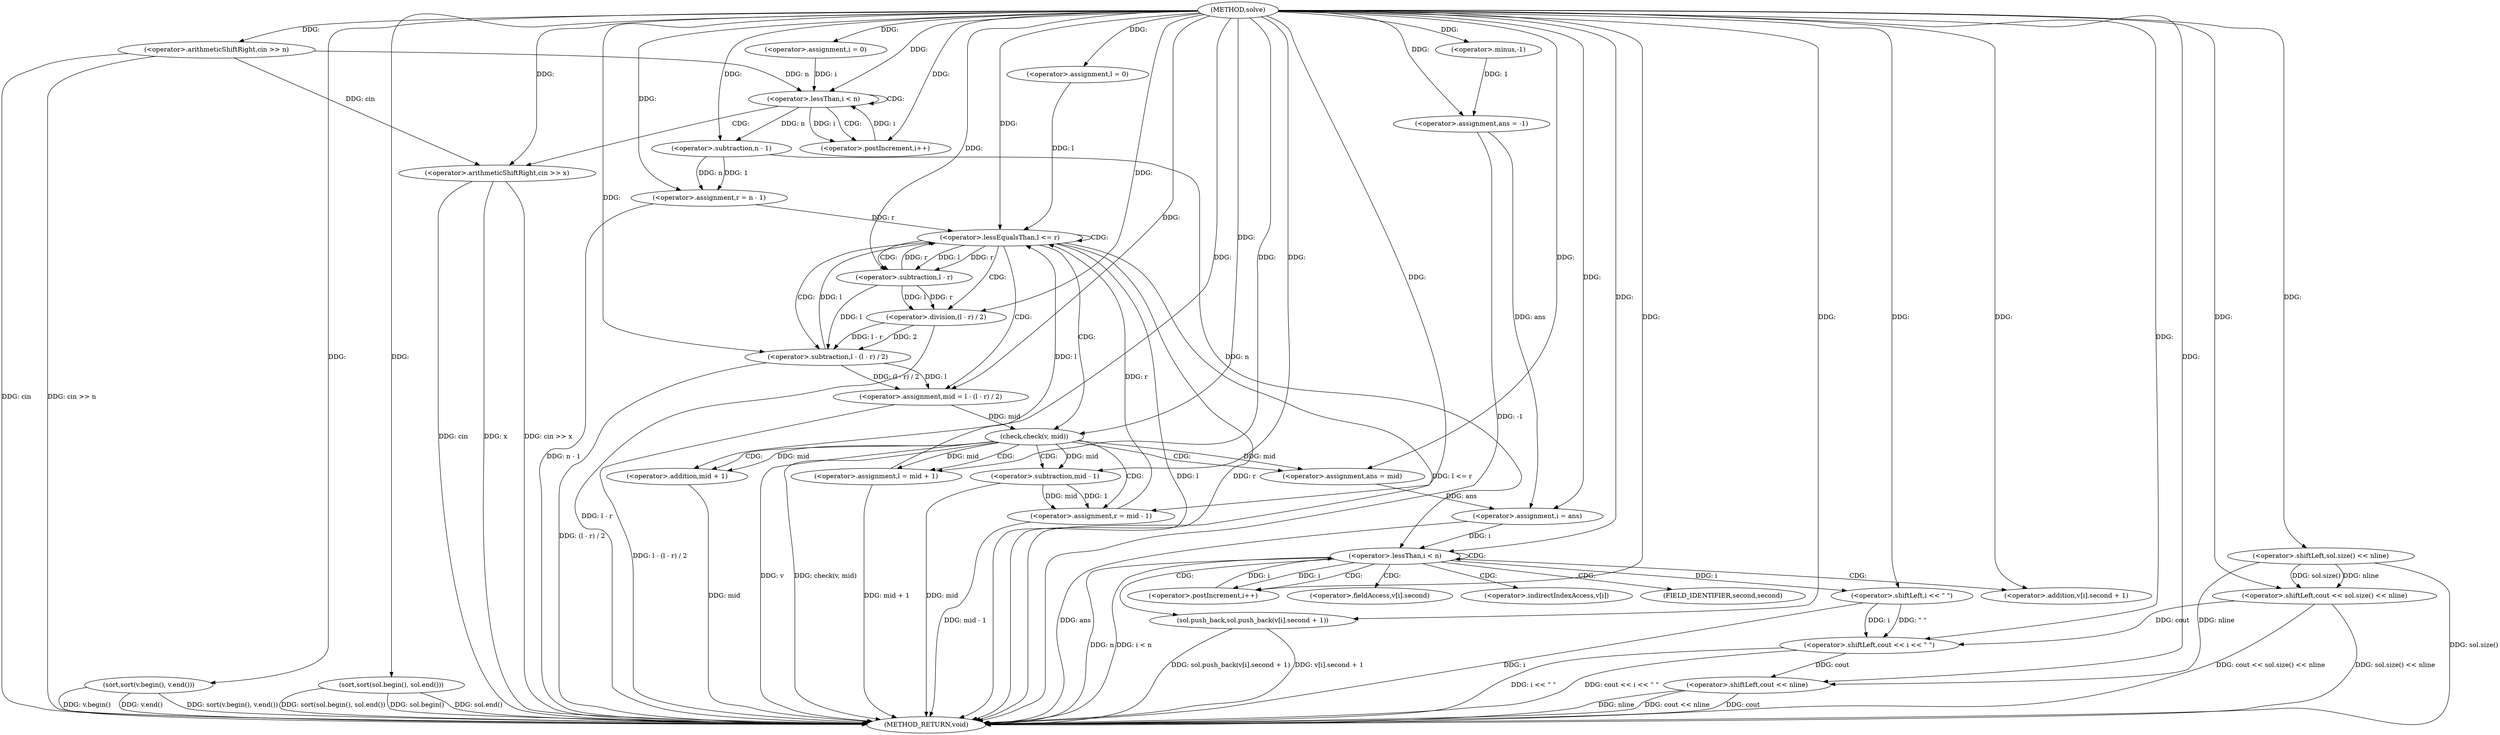 digraph "solve" {  
"1000150" [label = "(METHOD,solve)" ]
"1000262" [label = "(METHOD_RETURN,void)" ]
"1000153" [label = "(<operator>.arithmeticShiftRight,cin >> n)" ]
"1000173" [label = "(sort,sort(v.begin(), v.end()))" ]
"1000177" [label = "(<operator>.assignment,l = 0)" ]
"1000181" [label = "(<operator>.assignment,r = n - 1)" ]
"1000188" [label = "(<operator>.assignment,ans = -1)" ]
"1000245" [label = "(sort,sort(sol.begin(), sol.end()))" ]
"1000248" [label = "(<operator>.shiftLeft,cout << sol.size() << nline)" ]
"1000254" [label = "(<operator>.shiftLeft,cout << i << \" \")" ]
"1000259" [label = "(<operator>.shiftLeft,cout << nline)" ]
"1000159" [label = "(<operator>.assignment,i = 0)" ]
"1000162" [label = "(<operator>.lessThan,i < n)" ]
"1000165" [label = "(<operator>.postIncrement,i++)" ]
"1000193" [label = "(<operator>.lessEqualsThan,l <= r)" ]
"1000228" [label = "(<operator>.assignment,i = ans)" ]
"1000231" [label = "(<operator>.lessThan,i < n)" ]
"1000234" [label = "(<operator>.postIncrement,i++)" ]
"1000169" [label = "(<operator>.arithmeticShiftRight,cin >> x)" ]
"1000183" [label = "(<operator>.subtraction,n - 1)" ]
"1000190" [label = "(<operator>.minus,-1)" ]
"1000197" [label = "(<operator>.assignment,mid = l - (l - r) / 2)" ]
"1000237" [label = "(sol.push_back,sol.push_back(v[i].second + 1))" ]
"1000250" [label = "(<operator>.shiftLeft,sol.size() << nline)" ]
"1000256" [label = "(<operator>.shiftLeft,i << \" \")" ]
"1000207" [label = "(check,check(v, mid))" ]
"1000199" [label = "(<operator>.subtraction,l - (l - r) / 2)" ]
"1000211" [label = "(<operator>.assignment,ans = mid)" ]
"1000214" [label = "(<operator>.assignment,r = mid - 1)" ]
"1000220" [label = "(<operator>.assignment,l = mid + 1)" ]
"1000238" [label = "(<operator>.addition,v[i].second + 1)" ]
"1000201" [label = "(<operator>.division,(l - r) / 2)" ]
"1000202" [label = "(<operator>.subtraction,l - r)" ]
"1000216" [label = "(<operator>.subtraction,mid - 1)" ]
"1000222" [label = "(<operator>.addition,mid + 1)" ]
"1000239" [label = "(<operator>.fieldAccess,v[i].second)" ]
"1000240" [label = "(<operator>.indirectIndexAccess,v[i])" ]
"1000243" [label = "(FIELD_IDENTIFIER,second,second)" ]
  "1000153" -> "1000262"  [ label = "DDG: cin"] 
  "1000153" -> "1000262"  [ label = "DDG: cin >> n"] 
  "1000173" -> "1000262"  [ label = "DDG: v.begin()"] 
  "1000173" -> "1000262"  [ label = "DDG: v.end()"] 
  "1000173" -> "1000262"  [ label = "DDG: sort(v.begin(), v.end())"] 
  "1000181" -> "1000262"  [ label = "DDG: n - 1"] 
  "1000188" -> "1000262"  [ label = "DDG: -1"] 
  "1000193" -> "1000262"  [ label = "DDG: l"] 
  "1000193" -> "1000262"  [ label = "DDG: r"] 
  "1000193" -> "1000262"  [ label = "DDG: l <= r"] 
  "1000228" -> "1000262"  [ label = "DDG: ans"] 
  "1000231" -> "1000262"  [ label = "DDG: n"] 
  "1000231" -> "1000262"  [ label = "DDG: i < n"] 
  "1000245" -> "1000262"  [ label = "DDG: sol.begin()"] 
  "1000245" -> "1000262"  [ label = "DDG: sol.end()"] 
  "1000245" -> "1000262"  [ label = "DDG: sort(sol.begin(), sol.end())"] 
  "1000250" -> "1000262"  [ label = "DDG: sol.size()"] 
  "1000248" -> "1000262"  [ label = "DDG: sol.size() << nline"] 
  "1000248" -> "1000262"  [ label = "DDG: cout << sol.size() << nline"] 
  "1000256" -> "1000262"  [ label = "DDG: i"] 
  "1000254" -> "1000262"  [ label = "DDG: i << \" \""] 
  "1000254" -> "1000262"  [ label = "DDG: cout << i << \" \""] 
  "1000259" -> "1000262"  [ label = "DDG: cout"] 
  "1000259" -> "1000262"  [ label = "DDG: nline"] 
  "1000259" -> "1000262"  [ label = "DDG: cout << nline"] 
  "1000237" -> "1000262"  [ label = "DDG: v[i].second + 1"] 
  "1000237" -> "1000262"  [ label = "DDG: sol.push_back(v[i].second + 1)"] 
  "1000201" -> "1000262"  [ label = "DDG: l - r"] 
  "1000199" -> "1000262"  [ label = "DDG: (l - r) / 2"] 
  "1000197" -> "1000262"  [ label = "DDG: l - (l - r) / 2"] 
  "1000207" -> "1000262"  [ label = "DDG: v"] 
  "1000207" -> "1000262"  [ label = "DDG: check(v, mid)"] 
  "1000222" -> "1000262"  [ label = "DDG: mid"] 
  "1000220" -> "1000262"  [ label = "DDG: mid + 1"] 
  "1000216" -> "1000262"  [ label = "DDG: mid"] 
  "1000214" -> "1000262"  [ label = "DDG: mid - 1"] 
  "1000169" -> "1000262"  [ label = "DDG: cin"] 
  "1000169" -> "1000262"  [ label = "DDG: x"] 
  "1000169" -> "1000262"  [ label = "DDG: cin >> x"] 
  "1000150" -> "1000177"  [ label = "DDG: "] 
  "1000183" -> "1000181"  [ label = "DDG: n"] 
  "1000183" -> "1000181"  [ label = "DDG: 1"] 
  "1000190" -> "1000188"  [ label = "DDG: 1"] 
  "1000150" -> "1000153"  [ label = "DDG: "] 
  "1000150" -> "1000159"  [ label = "DDG: "] 
  "1000150" -> "1000173"  [ label = "DDG: "] 
  "1000150" -> "1000181"  [ label = "DDG: "] 
  "1000150" -> "1000188"  [ label = "DDG: "] 
  "1000188" -> "1000228"  [ label = "DDG: ans"] 
  "1000211" -> "1000228"  [ label = "DDG: ans"] 
  "1000150" -> "1000228"  [ label = "DDG: "] 
  "1000150" -> "1000245"  [ label = "DDG: "] 
  "1000150" -> "1000248"  [ label = "DDG: "] 
  "1000250" -> "1000248"  [ label = "DDG: nline"] 
  "1000250" -> "1000248"  [ label = "DDG: sol.size()"] 
  "1000248" -> "1000254"  [ label = "DDG: cout"] 
  "1000150" -> "1000254"  [ label = "DDG: "] 
  "1000256" -> "1000254"  [ label = "DDG: \" \""] 
  "1000256" -> "1000254"  [ label = "DDG: i"] 
  "1000254" -> "1000259"  [ label = "DDG: cout"] 
  "1000150" -> "1000259"  [ label = "DDG: "] 
  "1000250" -> "1000259"  [ label = "DDG: nline"] 
  "1000159" -> "1000162"  [ label = "DDG: i"] 
  "1000165" -> "1000162"  [ label = "DDG: i"] 
  "1000150" -> "1000162"  [ label = "DDG: "] 
  "1000153" -> "1000162"  [ label = "DDG: n"] 
  "1000162" -> "1000165"  [ label = "DDG: i"] 
  "1000150" -> "1000165"  [ label = "DDG: "] 
  "1000162" -> "1000183"  [ label = "DDG: n"] 
  "1000150" -> "1000183"  [ label = "DDG: "] 
  "1000150" -> "1000190"  [ label = "DDG: "] 
  "1000177" -> "1000193"  [ label = "DDG: l"] 
  "1000199" -> "1000193"  [ label = "DDG: l"] 
  "1000220" -> "1000193"  [ label = "DDG: l"] 
  "1000150" -> "1000193"  [ label = "DDG: "] 
  "1000181" -> "1000193"  [ label = "DDG: r"] 
  "1000202" -> "1000193"  [ label = "DDG: r"] 
  "1000214" -> "1000193"  [ label = "DDG: r"] 
  "1000199" -> "1000197"  [ label = "DDG: (l - r) / 2"] 
  "1000199" -> "1000197"  [ label = "DDG: l"] 
  "1000228" -> "1000231"  [ label = "DDG: i"] 
  "1000234" -> "1000231"  [ label = "DDG: i"] 
  "1000150" -> "1000231"  [ label = "DDG: "] 
  "1000183" -> "1000231"  [ label = "DDG: n"] 
  "1000231" -> "1000234"  [ label = "DDG: i"] 
  "1000150" -> "1000234"  [ label = "DDG: "] 
  "1000150" -> "1000250"  [ label = "DDG: "] 
  "1000231" -> "1000256"  [ label = "DDG: i"] 
  "1000150" -> "1000256"  [ label = "DDG: "] 
  "1000153" -> "1000169"  [ label = "DDG: cin"] 
  "1000150" -> "1000169"  [ label = "DDG: "] 
  "1000150" -> "1000197"  [ label = "DDG: "] 
  "1000150" -> "1000237"  [ label = "DDG: "] 
  "1000202" -> "1000199"  [ label = "DDG: l"] 
  "1000150" -> "1000199"  [ label = "DDG: "] 
  "1000201" -> "1000199"  [ label = "DDG: l - r"] 
  "1000201" -> "1000199"  [ label = "DDG: 2"] 
  "1000150" -> "1000207"  [ label = "DDG: "] 
  "1000197" -> "1000207"  [ label = "DDG: mid"] 
  "1000207" -> "1000211"  [ label = "DDG: mid"] 
  "1000150" -> "1000211"  [ label = "DDG: "] 
  "1000216" -> "1000214"  [ label = "DDG: 1"] 
  "1000216" -> "1000214"  [ label = "DDG: mid"] 
  "1000207" -> "1000220"  [ label = "DDG: mid"] 
  "1000150" -> "1000220"  [ label = "DDG: "] 
  "1000150" -> "1000238"  [ label = "DDG: "] 
  "1000202" -> "1000201"  [ label = "DDG: l"] 
  "1000202" -> "1000201"  [ label = "DDG: r"] 
  "1000150" -> "1000201"  [ label = "DDG: "] 
  "1000150" -> "1000214"  [ label = "DDG: "] 
  "1000193" -> "1000202"  [ label = "DDG: l"] 
  "1000150" -> "1000202"  [ label = "DDG: "] 
  "1000193" -> "1000202"  [ label = "DDG: r"] 
  "1000150" -> "1000216"  [ label = "DDG: "] 
  "1000207" -> "1000216"  [ label = "DDG: mid"] 
  "1000207" -> "1000222"  [ label = "DDG: mid"] 
  "1000150" -> "1000222"  [ label = "DDG: "] 
  "1000162" -> "1000165"  [ label = "CDG: "] 
  "1000162" -> "1000169"  [ label = "CDG: "] 
  "1000162" -> "1000162"  [ label = "CDG: "] 
  "1000193" -> "1000199"  [ label = "CDG: "] 
  "1000193" -> "1000197"  [ label = "CDG: "] 
  "1000193" -> "1000207"  [ label = "CDG: "] 
  "1000193" -> "1000201"  [ label = "CDG: "] 
  "1000193" -> "1000202"  [ label = "CDG: "] 
  "1000193" -> "1000193"  [ label = "CDG: "] 
  "1000231" -> "1000239"  [ label = "CDG: "] 
  "1000231" -> "1000238"  [ label = "CDG: "] 
  "1000231" -> "1000243"  [ label = "CDG: "] 
  "1000231" -> "1000234"  [ label = "CDG: "] 
  "1000231" -> "1000237"  [ label = "CDG: "] 
  "1000231" -> "1000231"  [ label = "CDG: "] 
  "1000231" -> "1000240"  [ label = "CDG: "] 
  "1000207" -> "1000211"  [ label = "CDG: "] 
  "1000207" -> "1000216"  [ label = "CDG: "] 
  "1000207" -> "1000222"  [ label = "CDG: "] 
  "1000207" -> "1000220"  [ label = "CDG: "] 
  "1000207" -> "1000214"  [ label = "CDG: "] 
}
